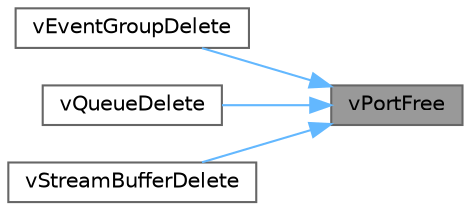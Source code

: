 digraph "vPortFree"
{
 // LATEX_PDF_SIZE
  bgcolor="transparent";
  edge [fontname=Helvetica,fontsize=10,labelfontname=Helvetica,labelfontsize=10];
  node [fontname=Helvetica,fontsize=10,shape=box,height=0.2,width=0.4];
  rankdir="RL";
  Node1 [id="Node000001",label="vPortFree",height=0.2,width=0.4,color="gray40", fillcolor="grey60", style="filled", fontcolor="black",tooltip=" "];
  Node1 -> Node2 [id="edge1_Node000001_Node000002",dir="back",color="steelblue1",style="solid",tooltip=" "];
  Node2 [id="Node000002",label="vEventGroupDelete",height=0.2,width=0.4,color="grey40", fillcolor="white", style="filled",URL="$event__groups_8c.html#a6939faca89fc4ba52fa8288527042464",tooltip=" "];
  Node1 -> Node3 [id="edge2_Node000001_Node000003",dir="back",color="steelblue1",style="solid",tooltip=" "];
  Node3 [id="Node000003",label="vQueueDelete",height=0.2,width=0.4,color="grey40", fillcolor="white", style="filled",URL="$queue_8c.html#a35c0b4f9a0e940cb3a86ca4c5e84c41c",tooltip=" "];
  Node1 -> Node4 [id="edge3_Node000001_Node000004",dir="back",color="steelblue1",style="solid",tooltip=" "];
  Node4 [id="Node000004",label="vStreamBufferDelete",height=0.2,width=0.4,color="grey40", fillcolor="white", style="filled",URL="$stream__buffer_8c.html#a7e66db41c3fd13acf3b9f814d650f77d",tooltip=" "];
}
